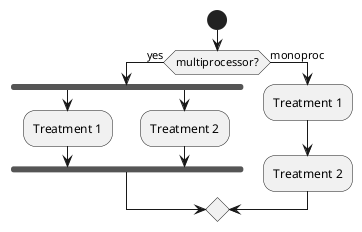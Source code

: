 @startuml
'你可以使用关键字 ：
' fork， fork again 和 end fork 表示并行处理

start
if (multiprocessor?) then (yes)
    fork
 :Treatment 1;
    fork again
 :Treatment 2;
    end fork
else (monoproc)
    :Treatment 1;
    :Treatment 2;
endif

@enduml